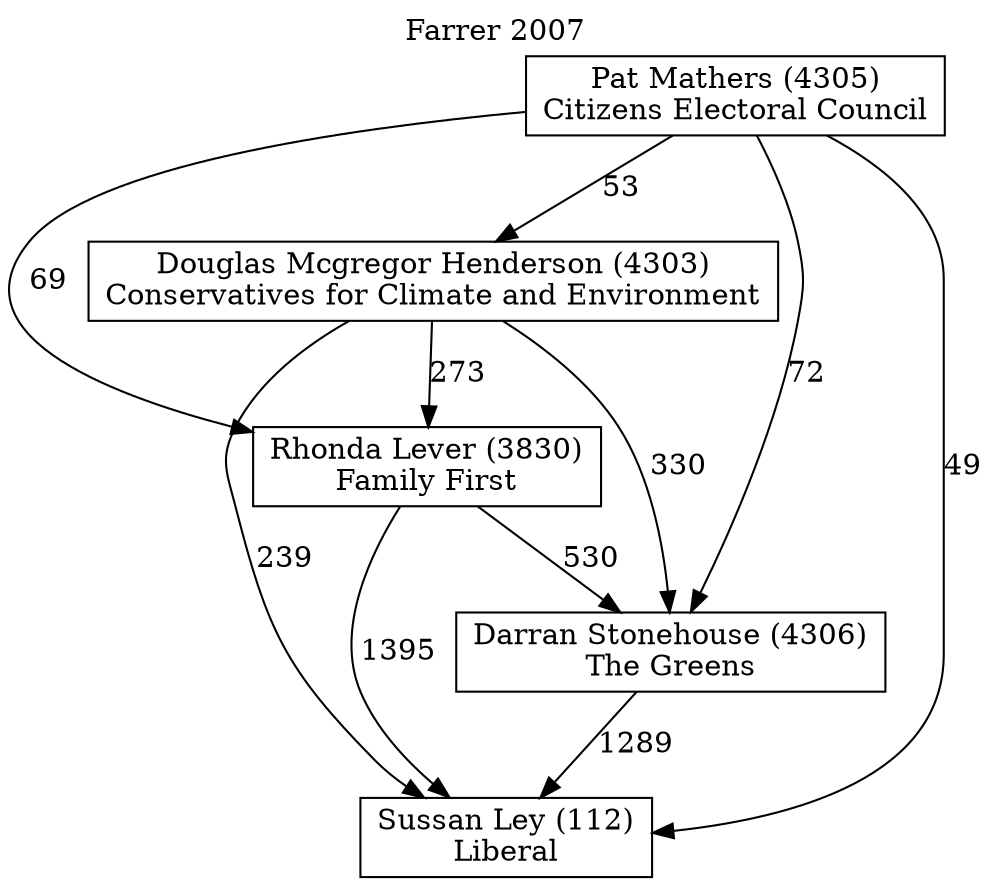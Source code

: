 // House preference flow
digraph "Sussan Ley (112)_Farrer_2007" {
	graph [label="Farrer 2007" labelloc=t mclimit=10]
	node [shape=box]
	"Sussan Ley (112)" [label="Sussan Ley (112)
Liberal"]
	"Darran Stonehouse (4306)" [label="Darran Stonehouse (4306)
The Greens"]
	"Rhonda Lever (3830)" [label="Rhonda Lever (3830)
Family First"]
	"Douglas Mcgregor Henderson (4303)" [label="Douglas Mcgregor Henderson (4303)
Conservatives for Climate and Environment"]
	"Pat Mathers (4305)" [label="Pat Mathers (4305)
Citizens Electoral Council"]
	"Darran Stonehouse (4306)" -> "Sussan Ley (112)" [label=1289]
	"Rhonda Lever (3830)" -> "Darran Stonehouse (4306)" [label=530]
	"Douglas Mcgregor Henderson (4303)" -> "Rhonda Lever (3830)" [label=273]
	"Pat Mathers (4305)" -> "Douglas Mcgregor Henderson (4303)" [label=53]
	"Rhonda Lever (3830)" -> "Sussan Ley (112)" [label=1395]
	"Douglas Mcgregor Henderson (4303)" -> "Sussan Ley (112)" [label=239]
	"Pat Mathers (4305)" -> "Sussan Ley (112)" [label=49]
	"Pat Mathers (4305)" -> "Rhonda Lever (3830)" [label=69]
	"Douglas Mcgregor Henderson (4303)" -> "Darran Stonehouse (4306)" [label=330]
	"Pat Mathers (4305)" -> "Darran Stonehouse (4306)" [label=72]
}
